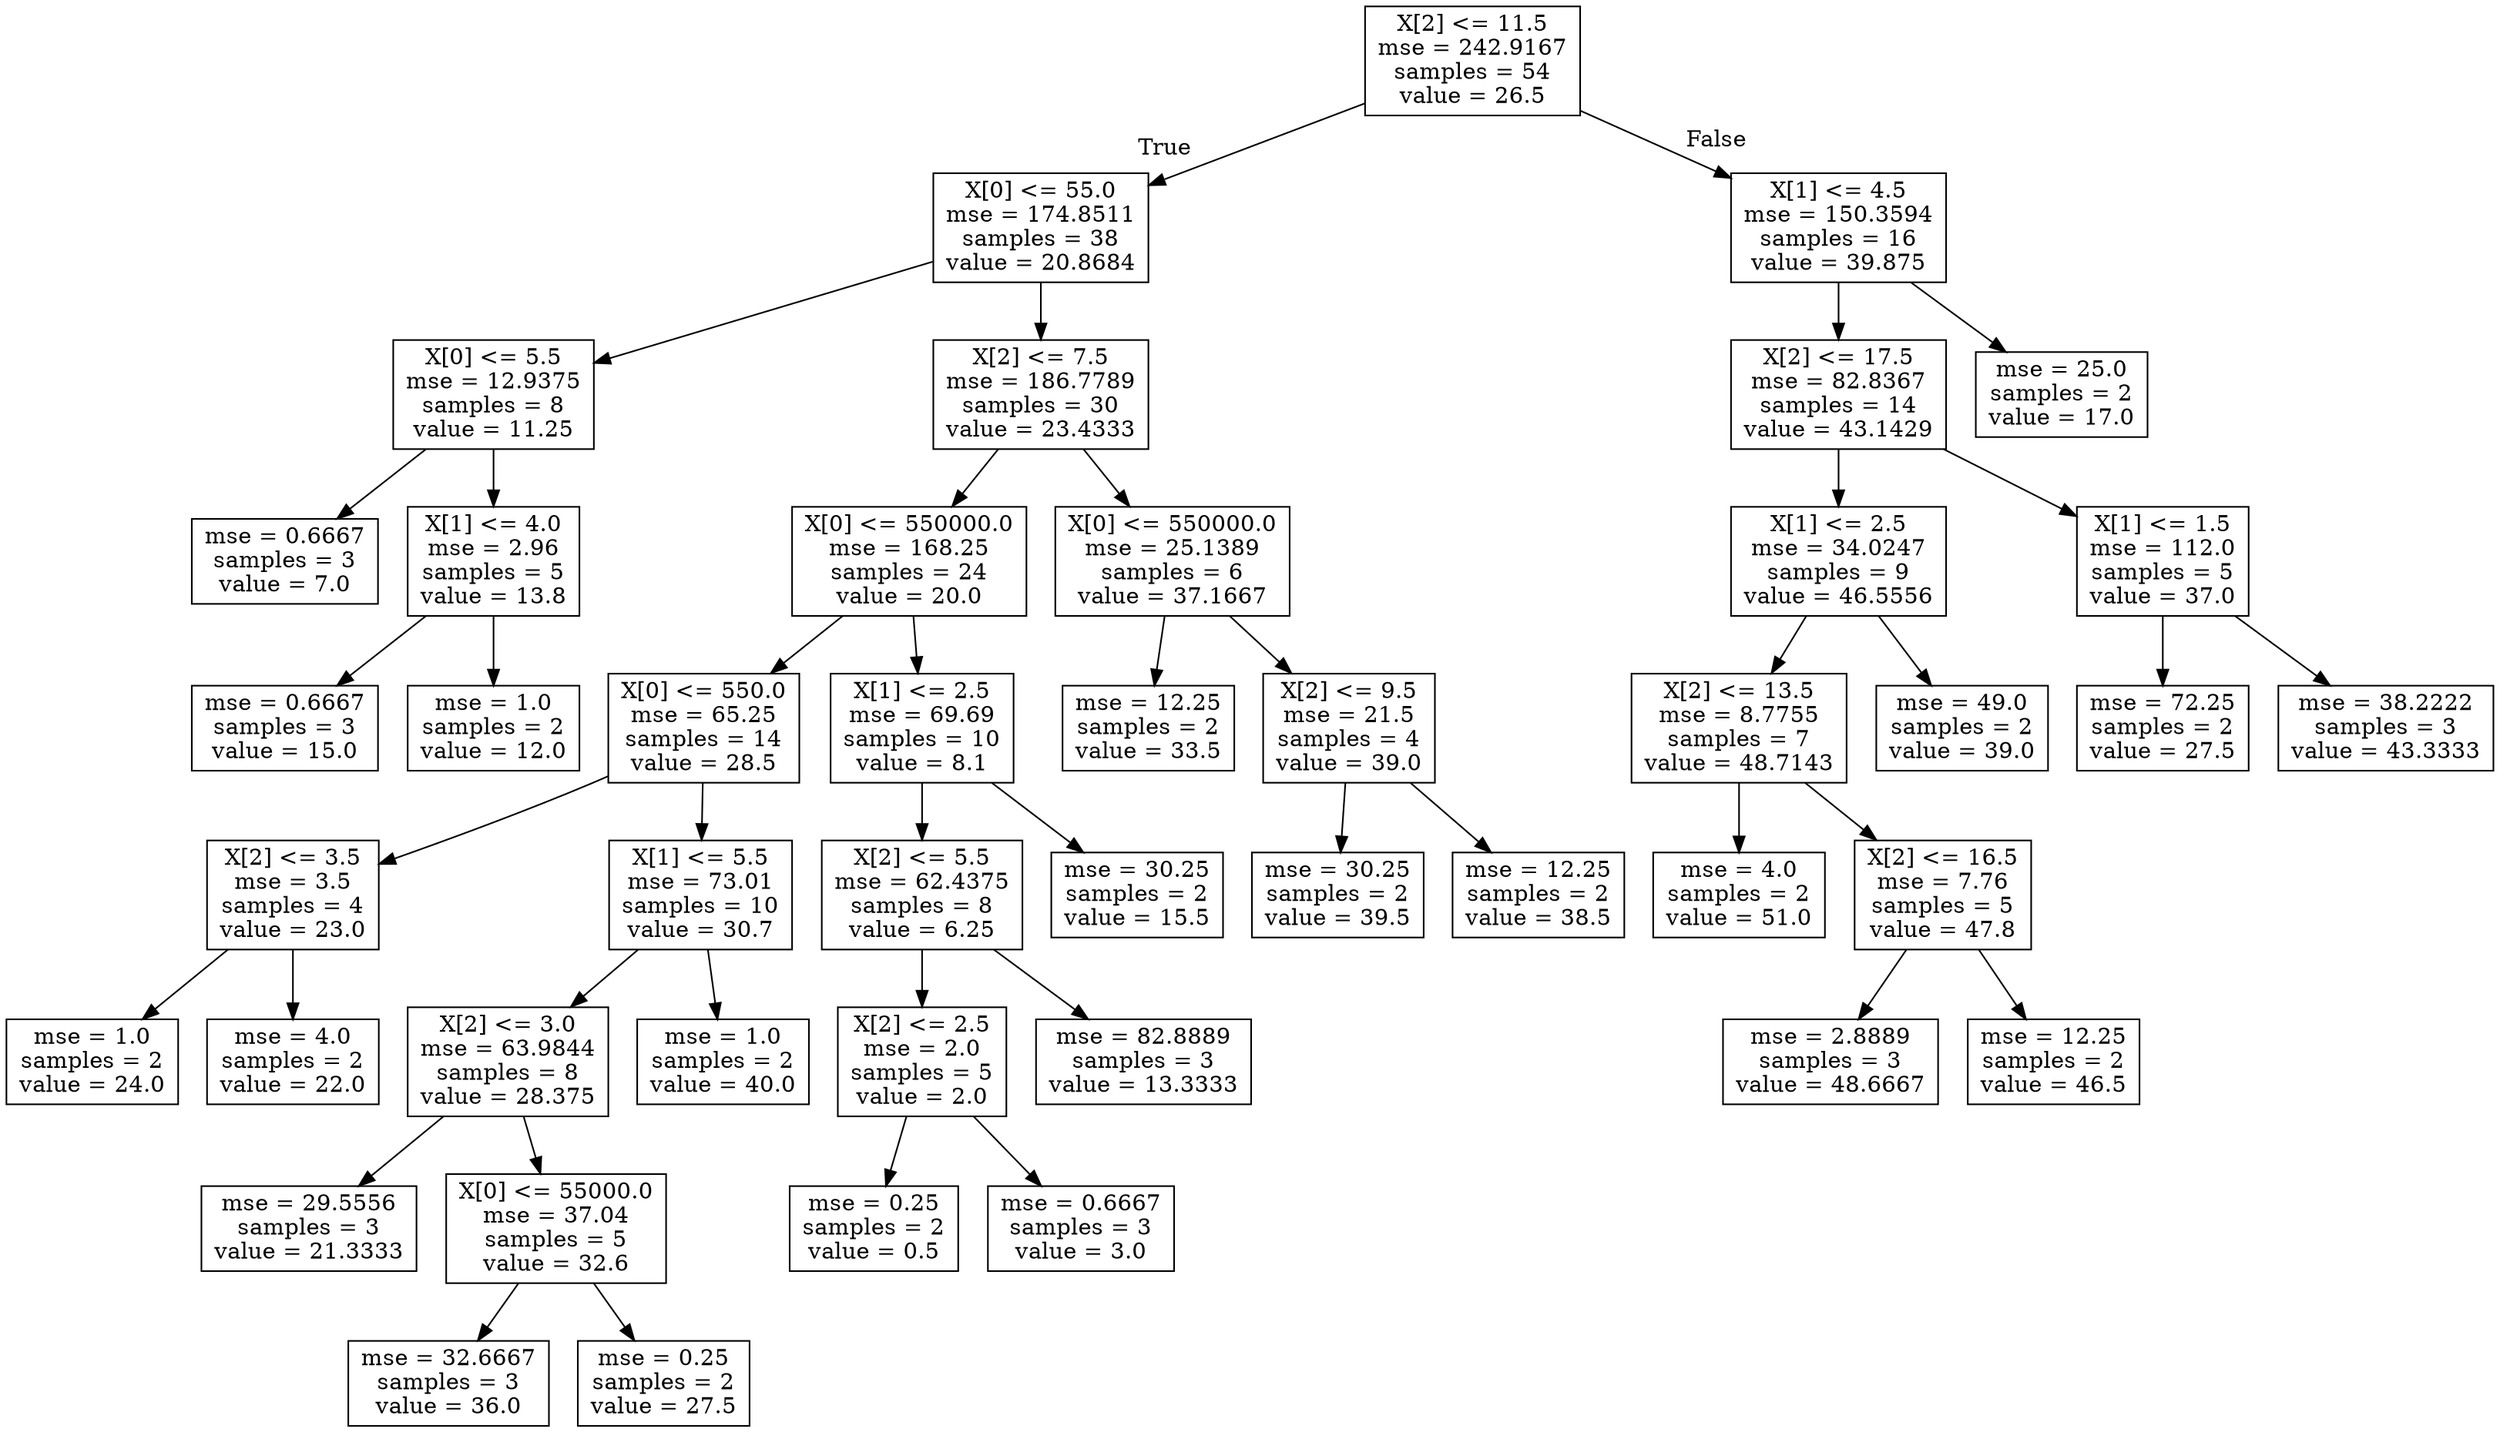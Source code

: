 digraph Tree {
node [shape=box] ;
0 [label="X[2] <= 11.5\nmse = 242.9167\nsamples = 54\nvalue = 26.5"] ;
1 [label="X[0] <= 55.0\nmse = 174.8511\nsamples = 38\nvalue = 20.8684"] ;
0 -> 1 [labeldistance=2.5, labelangle=45, headlabel="True"] ;
2 [label="X[0] <= 5.5\nmse = 12.9375\nsamples = 8\nvalue = 11.25"] ;
1 -> 2 ;
3 [label="mse = 0.6667\nsamples = 3\nvalue = 7.0"] ;
2 -> 3 ;
4 [label="X[1] <= 4.0\nmse = 2.96\nsamples = 5\nvalue = 13.8"] ;
2 -> 4 ;
5 [label="mse = 0.6667\nsamples = 3\nvalue = 15.0"] ;
4 -> 5 ;
6 [label="mse = 1.0\nsamples = 2\nvalue = 12.0"] ;
4 -> 6 ;
7 [label="X[2] <= 7.5\nmse = 186.7789\nsamples = 30\nvalue = 23.4333"] ;
1 -> 7 ;
8 [label="X[0] <= 550000.0\nmse = 168.25\nsamples = 24\nvalue = 20.0"] ;
7 -> 8 ;
9 [label="X[0] <= 550.0\nmse = 65.25\nsamples = 14\nvalue = 28.5"] ;
8 -> 9 ;
10 [label="X[2] <= 3.5\nmse = 3.5\nsamples = 4\nvalue = 23.0"] ;
9 -> 10 ;
11 [label="mse = 1.0\nsamples = 2\nvalue = 24.0"] ;
10 -> 11 ;
12 [label="mse = 4.0\nsamples = 2\nvalue = 22.0"] ;
10 -> 12 ;
13 [label="X[1] <= 5.5\nmse = 73.01\nsamples = 10\nvalue = 30.7"] ;
9 -> 13 ;
14 [label="X[2] <= 3.0\nmse = 63.9844\nsamples = 8\nvalue = 28.375"] ;
13 -> 14 ;
15 [label="mse = 29.5556\nsamples = 3\nvalue = 21.3333"] ;
14 -> 15 ;
16 [label="X[0] <= 55000.0\nmse = 37.04\nsamples = 5\nvalue = 32.6"] ;
14 -> 16 ;
17 [label="mse = 32.6667\nsamples = 3\nvalue = 36.0"] ;
16 -> 17 ;
18 [label="mse = 0.25\nsamples = 2\nvalue = 27.5"] ;
16 -> 18 ;
19 [label="mse = 1.0\nsamples = 2\nvalue = 40.0"] ;
13 -> 19 ;
20 [label="X[1] <= 2.5\nmse = 69.69\nsamples = 10\nvalue = 8.1"] ;
8 -> 20 ;
21 [label="X[2] <= 5.5\nmse = 62.4375\nsamples = 8\nvalue = 6.25"] ;
20 -> 21 ;
22 [label="X[2] <= 2.5\nmse = 2.0\nsamples = 5\nvalue = 2.0"] ;
21 -> 22 ;
23 [label="mse = 0.25\nsamples = 2\nvalue = 0.5"] ;
22 -> 23 ;
24 [label="mse = 0.6667\nsamples = 3\nvalue = 3.0"] ;
22 -> 24 ;
25 [label="mse = 82.8889\nsamples = 3\nvalue = 13.3333"] ;
21 -> 25 ;
26 [label="mse = 30.25\nsamples = 2\nvalue = 15.5"] ;
20 -> 26 ;
27 [label="X[0] <= 550000.0\nmse = 25.1389\nsamples = 6\nvalue = 37.1667"] ;
7 -> 27 ;
28 [label="mse = 12.25\nsamples = 2\nvalue = 33.5"] ;
27 -> 28 ;
29 [label="X[2] <= 9.5\nmse = 21.5\nsamples = 4\nvalue = 39.0"] ;
27 -> 29 ;
30 [label="mse = 30.25\nsamples = 2\nvalue = 39.5"] ;
29 -> 30 ;
31 [label="mse = 12.25\nsamples = 2\nvalue = 38.5"] ;
29 -> 31 ;
32 [label="X[1] <= 4.5\nmse = 150.3594\nsamples = 16\nvalue = 39.875"] ;
0 -> 32 [labeldistance=2.5, labelangle=-45, headlabel="False"] ;
33 [label="X[2] <= 17.5\nmse = 82.8367\nsamples = 14\nvalue = 43.1429"] ;
32 -> 33 ;
34 [label="X[1] <= 2.5\nmse = 34.0247\nsamples = 9\nvalue = 46.5556"] ;
33 -> 34 ;
35 [label="X[2] <= 13.5\nmse = 8.7755\nsamples = 7\nvalue = 48.7143"] ;
34 -> 35 ;
36 [label="mse = 4.0\nsamples = 2\nvalue = 51.0"] ;
35 -> 36 ;
37 [label="X[2] <= 16.5\nmse = 7.76\nsamples = 5\nvalue = 47.8"] ;
35 -> 37 ;
38 [label="mse = 2.8889\nsamples = 3\nvalue = 48.6667"] ;
37 -> 38 ;
39 [label="mse = 12.25\nsamples = 2\nvalue = 46.5"] ;
37 -> 39 ;
40 [label="mse = 49.0\nsamples = 2\nvalue = 39.0"] ;
34 -> 40 ;
41 [label="X[1] <= 1.5\nmse = 112.0\nsamples = 5\nvalue = 37.0"] ;
33 -> 41 ;
42 [label="mse = 72.25\nsamples = 2\nvalue = 27.5"] ;
41 -> 42 ;
43 [label="mse = 38.2222\nsamples = 3\nvalue = 43.3333"] ;
41 -> 43 ;
44 [label="mse = 25.0\nsamples = 2\nvalue = 17.0"] ;
32 -> 44 ;
}
